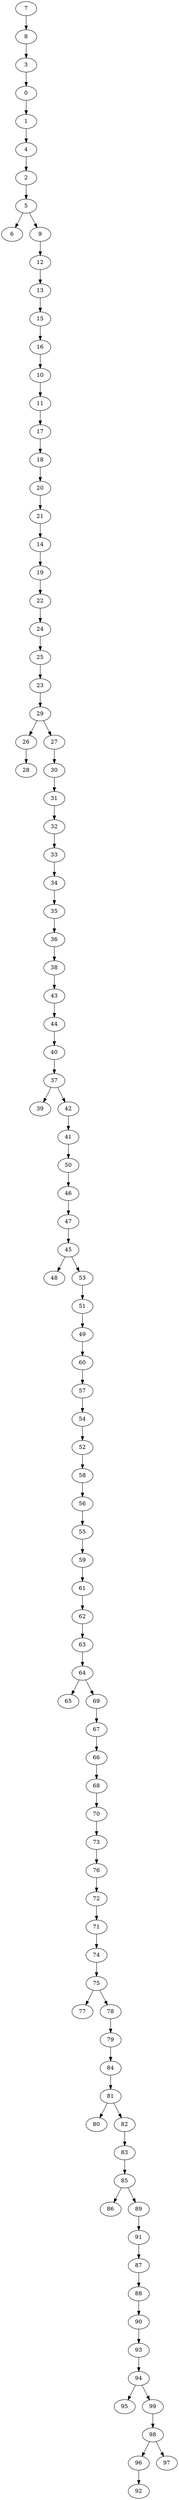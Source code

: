 digraph grafoBarabasiAlbert_n_100_d_4_DFS_R_7 {
7;
8;
3;
0;
1;
4;
2;
5;
6;
9;
12;
13;
15;
16;
10;
11;
17;
18;
20;
21;
14;
19;
22;
24;
25;
23;
29;
26;
28;
27;
30;
31;
32;
33;
34;
35;
36;
38;
43;
44;
40;
37;
39;
42;
41;
50;
46;
47;
45;
48;
53;
51;
49;
60;
57;
54;
52;
58;
56;
55;
59;
61;
62;
63;
64;
65;
69;
67;
66;
68;
70;
73;
76;
72;
71;
74;
75;
77;
78;
79;
84;
81;
80;
82;
83;
85;
86;
89;
91;
87;
88;
90;
93;
94;
95;
99;
98;
96;
92;
97;
5 -> 6;
26 -> 28;
29 -> 26;
37 -> 39;
45 -> 48;
64 -> 65;
75 -> 77;
81 -> 80;
85 -> 86;
94 -> 95;
96 -> 92;
98 -> 96;
98 -> 97;
99 -> 98;
94 -> 99;
93 -> 94;
90 -> 93;
88 -> 90;
87 -> 88;
91 -> 87;
89 -> 91;
85 -> 89;
83 -> 85;
82 -> 83;
81 -> 82;
84 -> 81;
79 -> 84;
78 -> 79;
75 -> 78;
74 -> 75;
71 -> 74;
72 -> 71;
76 -> 72;
73 -> 76;
70 -> 73;
68 -> 70;
66 -> 68;
67 -> 66;
69 -> 67;
64 -> 69;
63 -> 64;
62 -> 63;
61 -> 62;
59 -> 61;
55 -> 59;
56 -> 55;
58 -> 56;
52 -> 58;
54 -> 52;
57 -> 54;
60 -> 57;
49 -> 60;
51 -> 49;
53 -> 51;
45 -> 53;
47 -> 45;
46 -> 47;
50 -> 46;
41 -> 50;
42 -> 41;
37 -> 42;
40 -> 37;
44 -> 40;
43 -> 44;
38 -> 43;
36 -> 38;
35 -> 36;
34 -> 35;
33 -> 34;
32 -> 33;
31 -> 32;
30 -> 31;
27 -> 30;
29 -> 27;
23 -> 29;
25 -> 23;
24 -> 25;
22 -> 24;
19 -> 22;
14 -> 19;
21 -> 14;
20 -> 21;
18 -> 20;
17 -> 18;
11 -> 17;
10 -> 11;
16 -> 10;
15 -> 16;
13 -> 15;
12 -> 13;
9 -> 12;
5 -> 9;
2 -> 5;
4 -> 2;
1 -> 4;
0 -> 1;
3 -> 0;
8 -> 3;
7 -> 8;
}
